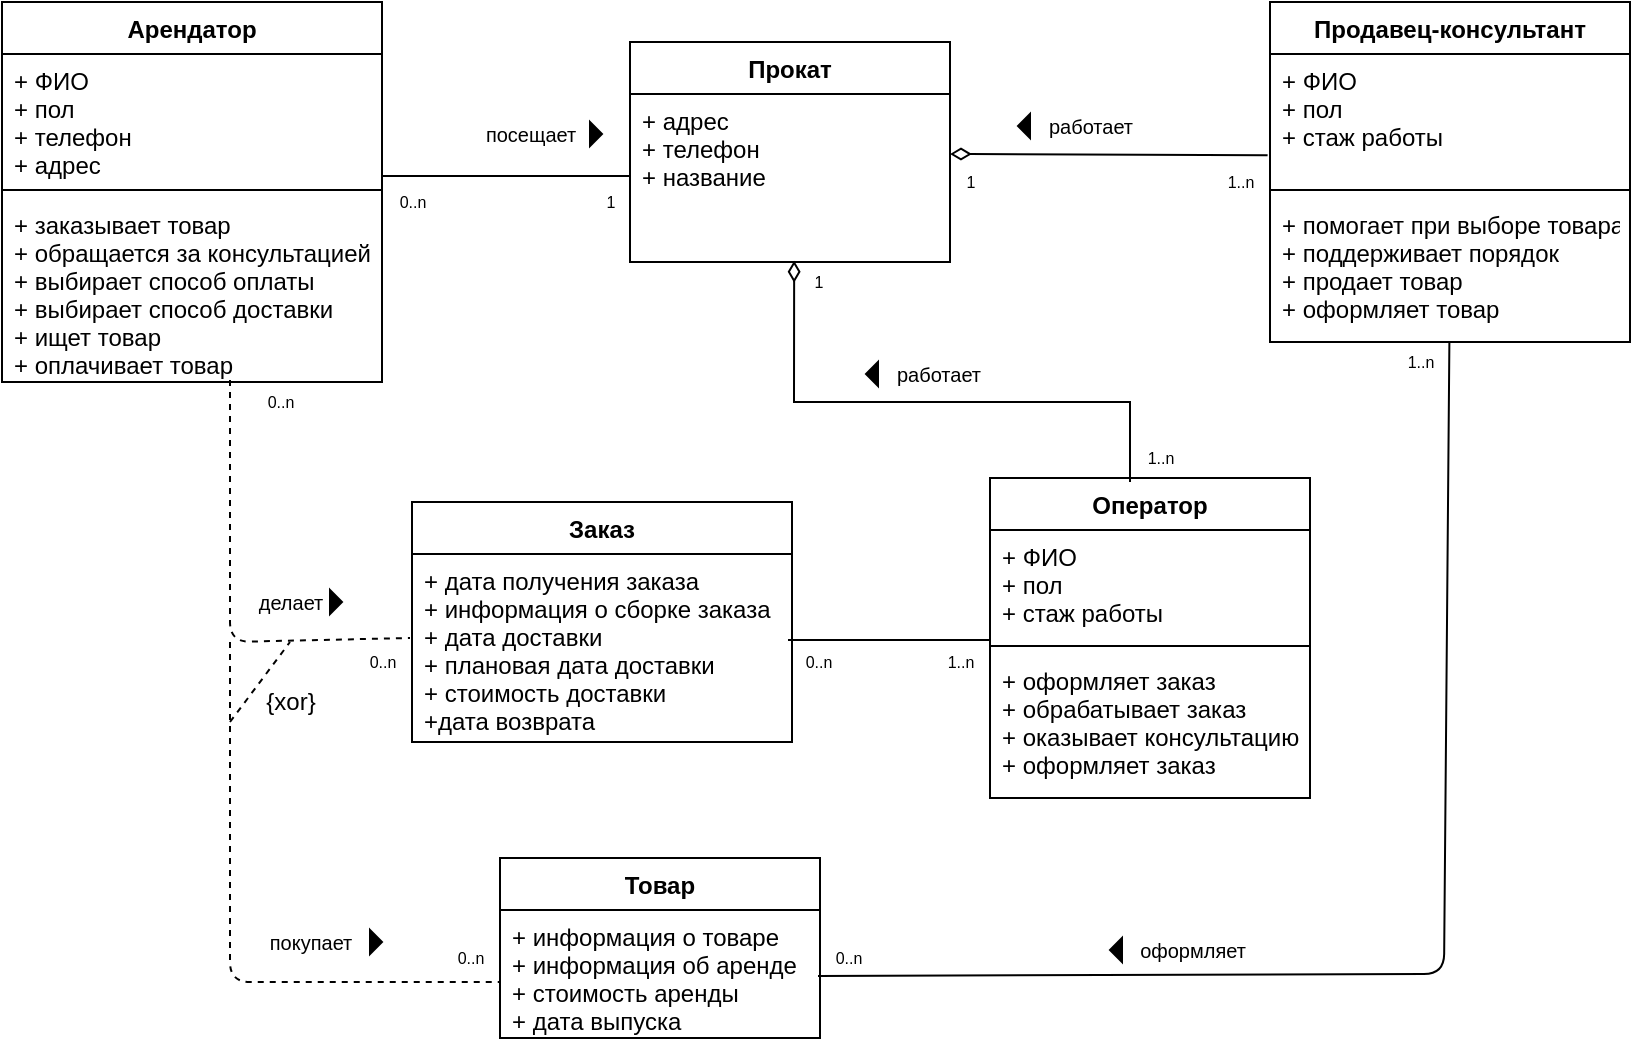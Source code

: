 <mxfile version="14.7.3" type="github">
  <diagram id="e0xcCmvYDdd5LekHM-2G" name="Page-1">
    <mxGraphModel dx="942" dy="558" grid="1" gridSize="10" guides="1" tooltips="1" connect="1" arrows="1" fold="1" page="1" pageScale="1" pageWidth="827" pageHeight="1169" math="0" shadow="0">
      <root>
        <mxCell id="0" />
        <mxCell id="1" parent="0" />
        <mxCell id="TtjdpK1Vxb9fdw-xlZe1-1" value="Арендатор" style="swimlane;fontStyle=1;align=center;verticalAlign=top;childLayout=stackLayout;horizontal=1;startSize=26;horizontalStack=0;resizeParent=1;resizeParentMax=0;resizeLast=0;collapsible=1;marginBottom=0;" parent="1" vertex="1">
          <mxGeometry x="6" y="80" width="190" height="190" as="geometry" />
        </mxCell>
        <mxCell id="TtjdpK1Vxb9fdw-xlZe1-2" value="+ ФИО&#xa;+ пол&#xa;+ телефон &#xa;+ адрес" style="text;strokeColor=none;fillColor=none;align=left;verticalAlign=top;spacingLeft=4;spacingRight=4;overflow=hidden;rotatable=0;points=[[0,0.5],[1,0.5]];portConstraint=eastwest;" parent="TtjdpK1Vxb9fdw-xlZe1-1" vertex="1">
          <mxGeometry y="26" width="190" height="64" as="geometry" />
        </mxCell>
        <mxCell id="TtjdpK1Vxb9fdw-xlZe1-3" value="" style="line;strokeWidth=1;fillColor=none;align=left;verticalAlign=middle;spacingTop=-1;spacingLeft=3;spacingRight=3;rotatable=0;labelPosition=right;points=[];portConstraint=eastwest;" parent="TtjdpK1Vxb9fdw-xlZe1-1" vertex="1">
          <mxGeometry y="90" width="190" height="8" as="geometry" />
        </mxCell>
        <mxCell id="TtjdpK1Vxb9fdw-xlZe1-4" value="+ заказывает товар&#xa;+ обращается за консультацией&#xa;+ выбирает способ оплаты&#xa;+ выбирает способ доставки&#xa;+ ищет товар&#xa;+ оплачивает товар" style="text;strokeColor=none;fillColor=none;align=left;verticalAlign=top;spacingLeft=4;spacingRight=4;overflow=hidden;rotatable=0;points=[[0,0.5],[1,0.5]];portConstraint=eastwest;" parent="TtjdpK1Vxb9fdw-xlZe1-1" vertex="1">
          <mxGeometry y="98" width="190" height="92" as="geometry" />
        </mxCell>
        <mxCell id="TtjdpK1Vxb9fdw-xlZe1-5" value="Прокат" style="swimlane;fontStyle=1;align=center;verticalAlign=top;childLayout=stackLayout;horizontal=1;startSize=26;horizontalStack=0;resizeParent=1;resizeParentMax=0;resizeLast=0;collapsible=1;marginBottom=0;" parent="1" vertex="1">
          <mxGeometry x="320" y="100" width="160" height="110" as="geometry" />
        </mxCell>
        <mxCell id="TtjdpK1Vxb9fdw-xlZe1-6" value="+ адрес&#xa;+ телефон&#xa;+ название" style="text;strokeColor=none;fillColor=none;align=left;verticalAlign=top;spacingLeft=4;spacingRight=4;overflow=hidden;rotatable=0;points=[[0,0.5],[1,0.5]];portConstraint=eastwest;" parent="TtjdpK1Vxb9fdw-xlZe1-5" vertex="1">
          <mxGeometry y="26" width="160" height="84" as="geometry" />
        </mxCell>
        <mxCell id="TtjdpK1Vxb9fdw-xlZe1-11" value="Продавец-консультант" style="swimlane;fontStyle=1;align=center;verticalAlign=top;childLayout=stackLayout;horizontal=1;startSize=26;horizontalStack=0;resizeParent=1;resizeParentMax=0;resizeLast=0;collapsible=1;marginBottom=0;" parent="1" vertex="1">
          <mxGeometry x="640" y="80" width="180" height="170" as="geometry" />
        </mxCell>
        <mxCell id="TtjdpK1Vxb9fdw-xlZe1-12" value="+ ФИО&#xa;+ пол&#xa;+ стаж работы" style="text;strokeColor=none;fillColor=none;align=left;verticalAlign=top;spacingLeft=4;spacingRight=4;overflow=hidden;rotatable=0;points=[[0,0.5],[1,0.5]];portConstraint=eastwest;" parent="TtjdpK1Vxb9fdw-xlZe1-11" vertex="1">
          <mxGeometry y="26" width="180" height="64" as="geometry" />
        </mxCell>
        <mxCell id="TtjdpK1Vxb9fdw-xlZe1-13" value="" style="line;strokeWidth=1;fillColor=none;align=left;verticalAlign=middle;spacingTop=-1;spacingLeft=3;spacingRight=3;rotatable=0;labelPosition=right;points=[];portConstraint=eastwest;" parent="TtjdpK1Vxb9fdw-xlZe1-11" vertex="1">
          <mxGeometry y="90" width="180" height="8" as="geometry" />
        </mxCell>
        <mxCell id="TtjdpK1Vxb9fdw-xlZe1-14" value="+ помогает при выборе товара&#xa;+ поддерживает порядок&#xa;+ продает товар&#xa;+ оформляет товар" style="text;strokeColor=none;fillColor=none;align=left;verticalAlign=top;spacingLeft=4;spacingRight=4;overflow=hidden;rotatable=0;points=[[0,0.5],[1,0.5]];portConstraint=eastwest;" parent="TtjdpK1Vxb9fdw-xlZe1-11" vertex="1">
          <mxGeometry y="98" width="180" height="72" as="geometry" />
        </mxCell>
        <mxCell id="TtjdpK1Vxb9fdw-xlZe1-19" value="" style="triangle;aspect=fixed;fillColor=#000000;fontSize=8;" parent="1" vertex="1">
          <mxGeometry x="300" y="140" width="6" height="12" as="geometry" />
        </mxCell>
        <mxCell id="TtjdpK1Vxb9fdw-xlZe1-25" value="&lt;font style=&quot;font-size: 10px&quot;&gt;посещает&lt;/font&gt;" style="text;html=1;align=center;verticalAlign=middle;resizable=0;points=[];autosize=1;strokeColor=none;fontSize=8;" parent="1" vertex="1">
          <mxGeometry x="240" y="136" width="60" height="20" as="geometry" />
        </mxCell>
        <mxCell id="TtjdpK1Vxb9fdw-xlZe1-26" value="0..n" style="text;html=1;align=center;verticalAlign=middle;resizable=0;points=[];autosize=1;strokeColor=none;fontSize=8;" parent="1" vertex="1">
          <mxGeometry x="196" y="170" width="30" height="20" as="geometry" />
        </mxCell>
        <mxCell id="TtjdpK1Vxb9fdw-xlZe1-27" value="1" style="text;html=1;align=center;verticalAlign=middle;resizable=0;points=[];autosize=1;strokeColor=none;fontSize=8;" parent="1" vertex="1">
          <mxGeometry x="300" y="170" width="20" height="20" as="geometry" />
        </mxCell>
        <mxCell id="TtjdpK1Vxb9fdw-xlZe1-28" value="" style="endArrow=none;startArrow=diamondThin;endFill=0;startFill=0;html=1;verticalAlign=bottom;labelBackgroundColor=none;strokeWidth=1;startSize=8;endSize=8;shadow=0;fontSize=8;align=center;rounded=0;entryX=0.96;entryY=-0.17;entryDx=0;entryDy=0;entryPerimeter=0;" parent="1" target="TtjdpK1Vxb9fdw-xlZe1-36" edge="1">
          <mxGeometry width="160" relative="1" as="geometry">
            <mxPoint x="480" y="156" as="sourcePoint" />
            <mxPoint x="610" y="156" as="targetPoint" />
          </mxGeometry>
        </mxCell>
        <mxCell id="TtjdpK1Vxb9fdw-xlZe1-30" value="" style="triangle;aspect=fixed;fillColor=#000000;fontSize=8;direction=west;" parent="1" vertex="1">
          <mxGeometry x="514" y="136" width="6" height="12" as="geometry" />
        </mxCell>
        <mxCell id="TtjdpK1Vxb9fdw-xlZe1-32" value="&lt;font style=&quot;font-size: 10px&quot;&gt;работает&lt;/font&gt;" style="text;html=1;align=center;verticalAlign=middle;resizable=0;points=[];autosize=1;strokeColor=none;fontSize=8;" parent="1" vertex="1">
          <mxGeometry x="520" y="132" width="60" height="20" as="geometry" />
        </mxCell>
        <mxCell id="TtjdpK1Vxb9fdw-xlZe1-34" value="1" style="text;html=1;align=center;verticalAlign=middle;resizable=0;points=[];autosize=1;strokeColor=none;fontSize=8;" parent="1" vertex="1">
          <mxGeometry x="480" y="160" width="20" height="20" as="geometry" />
        </mxCell>
        <mxCell id="TtjdpK1Vxb9fdw-xlZe1-36" value="1..n" style="text;html=1;align=center;verticalAlign=middle;resizable=0;points=[];autosize=1;strokeColor=none;fontSize=8;" parent="1" vertex="1">
          <mxGeometry x="610" y="160" width="30" height="20" as="geometry" />
        </mxCell>
        <mxCell id="TtjdpK1Vxb9fdw-xlZe1-41" value="Заказ" style="swimlane;fontStyle=1;align=center;verticalAlign=top;childLayout=stackLayout;horizontal=1;startSize=26;horizontalStack=0;resizeParent=1;resizeParentMax=0;resizeLast=0;collapsible=1;marginBottom=0;fontSize=12;" parent="1" vertex="1">
          <mxGeometry x="211" y="330" width="190" height="120" as="geometry" />
        </mxCell>
        <mxCell id="TtjdpK1Vxb9fdw-xlZe1-42" value="+ дата получения заказа&#xa;+ информация о сборке заказа&#xa;+ дата доставки&#xa;+ плановая дата доставки&#xa;+ стоимость доставки&#xa;+дата возврата" style="text;strokeColor=none;fillColor=none;align=left;verticalAlign=top;spacingLeft=4;spacingRight=4;overflow=hidden;rotatable=0;points=[[0,0.5],[1,0.5]];portConstraint=eastwest;" parent="TtjdpK1Vxb9fdw-xlZe1-41" vertex="1">
          <mxGeometry y="26" width="190" height="94" as="geometry" />
        </mxCell>
        <mxCell id="PLTpWuNPg3qXrqT_sEjc-2" value="" style="endArrow=none;html=1;exitX=0;exitY=0.95;exitDx=0;exitDy=0;exitPerimeter=0;" parent="1" source="PLTpWuNPg3qXrqT_sEjc-26" target="TtjdpK1Vxb9fdw-xlZe1-14" edge="1">
          <mxGeometry width="50" height="50" relative="1" as="geometry">
            <mxPoint x="700" y="590" as="sourcePoint" />
            <mxPoint x="700" y="250" as="targetPoint" />
            <Array as="points">
              <mxPoint x="727" y="566" />
            </Array>
          </mxGeometry>
        </mxCell>
        <mxCell id="PLTpWuNPg3qXrqT_sEjc-3" value="" style="triangle;aspect=fixed;fillColor=#000000;fontSize=8;direction=west;" parent="1" vertex="1">
          <mxGeometry x="438" y="260" width="6" height="12" as="geometry" />
        </mxCell>
        <mxCell id="PLTpWuNPg3qXrqT_sEjc-4" value="&lt;font style=&quot;font-size: 10px&quot;&gt;делает&lt;/font&gt;" style="text;html=1;align=center;verticalAlign=middle;resizable=0;points=[];autosize=1;strokeColor=none;fontSize=8;" parent="1" vertex="1">
          <mxGeometry x="125" y="370" width="50" height="20" as="geometry" />
        </mxCell>
        <mxCell id="PLTpWuNPg3qXrqT_sEjc-5" value="" style="triangle;aspect=fixed;fillColor=#000000;fontSize=8;direction=west;" parent="1" vertex="1">
          <mxGeometry x="560" y="548" width="6" height="12" as="geometry" />
        </mxCell>
        <mxCell id="PLTpWuNPg3qXrqT_sEjc-6" value="&lt;font style=&quot;font-size: 10px&quot;&gt;оформляет&lt;/font&gt;" style="text;html=1;align=center;verticalAlign=middle;resizable=0;points=[];autosize=1;strokeColor=none;fontSize=8;" parent="1" vertex="1">
          <mxGeometry x="566" y="544" width="70" height="20" as="geometry" />
        </mxCell>
        <mxCell id="PLTpWuNPg3qXrqT_sEjc-8" value="1..n" style="text;html=1;align=center;verticalAlign=middle;resizable=0;points=[];autosize=1;strokeColor=none;fontSize=8;" parent="1" vertex="1">
          <mxGeometry x="700" y="250" width="30" height="20" as="geometry" />
        </mxCell>
        <mxCell id="PLTpWuNPg3qXrqT_sEjc-9" value="0..n" style="text;html=1;align=center;verticalAlign=middle;resizable=0;points=[];autosize=1;strokeColor=none;fontSize=8;" parent="1" vertex="1">
          <mxGeometry x="130" y="270" width="30" height="20" as="geometry" />
        </mxCell>
        <mxCell id="PLTpWuNPg3qXrqT_sEjc-10" value="0..n" style="text;html=1;align=center;verticalAlign=middle;resizable=0;points=[];autosize=1;strokeColor=none;fontSize=8;" parent="1" vertex="1">
          <mxGeometry x="181" y="400" width="30" height="20" as="geometry" />
        </mxCell>
        <mxCell id="PLTpWuNPg3qXrqT_sEjc-11" value="0..n" style="text;html=1;align=center;verticalAlign=middle;resizable=0;points=[];autosize=1;strokeColor=none;fontSize=8;" parent="1" vertex="1">
          <mxGeometry x="399" y="400" width="30" height="20" as="geometry" />
        </mxCell>
        <mxCell id="PLTpWuNPg3qXrqT_sEjc-14" value="" style="endArrow=none;dashed=1;html=1;" parent="1" edge="1">
          <mxGeometry width="50" height="50" relative="1" as="geometry">
            <mxPoint x="120" y="269" as="sourcePoint" />
            <mxPoint x="210" y="398" as="targetPoint" />
            <Array as="points">
              <mxPoint x="120" y="400" />
            </Array>
          </mxGeometry>
        </mxCell>
        <mxCell id="PLTpWuNPg3qXrqT_sEjc-15" value="Товар" style="swimlane;fontStyle=1;align=center;verticalAlign=top;childLayout=stackLayout;horizontal=1;startSize=26;horizontalStack=0;resizeParent=1;resizeParentMax=0;resizeLast=0;collapsible=1;marginBottom=0;" parent="1" vertex="1">
          <mxGeometry x="255" y="508" width="160" height="90" as="geometry" />
        </mxCell>
        <mxCell id="PLTpWuNPg3qXrqT_sEjc-16" value="+ информация о товаре&#xa;+ информация об аренде&#xa;+ стоимость аренды&#xa;+ дата выпуска" style="text;strokeColor=none;fillColor=none;align=left;verticalAlign=top;spacingLeft=4;spacingRight=4;overflow=hidden;rotatable=0;points=[[0,0.5],[1,0.5]];portConstraint=eastwest;" parent="PLTpWuNPg3qXrqT_sEjc-15" vertex="1">
          <mxGeometry y="26" width="160" height="64" as="geometry" />
        </mxCell>
        <mxCell id="PLTpWuNPg3qXrqT_sEjc-19" value="" style="endArrow=none;dashed=1;html=1;endSize=0;" parent="1" edge="1">
          <mxGeometry width="50" height="50" relative="1" as="geometry">
            <mxPoint x="120" y="400" as="sourcePoint" />
            <mxPoint x="255" y="570" as="targetPoint" />
            <Array as="points">
              <mxPoint x="120" y="570" />
            </Array>
          </mxGeometry>
        </mxCell>
        <mxCell id="PLTpWuNPg3qXrqT_sEjc-20" value="" style="endArrow=none;dashed=1;html=1;" parent="1" edge="1">
          <mxGeometry width="50" height="50" relative="1" as="geometry">
            <mxPoint x="120" y="440" as="sourcePoint" />
            <mxPoint x="150" y="400" as="targetPoint" />
          </mxGeometry>
        </mxCell>
        <mxCell id="PLTpWuNPg3qXrqT_sEjc-21" value="{xor}" style="text;html=1;align=center;verticalAlign=middle;resizable=0;points=[];autosize=1;strokeColor=none;" parent="1" vertex="1">
          <mxGeometry x="130" y="420" width="40" height="20" as="geometry" />
        </mxCell>
        <mxCell id="PLTpWuNPg3qXrqT_sEjc-22" value="" style="triangle;aspect=fixed;fillColor=#000000;fontSize=8;" parent="1" vertex="1">
          <mxGeometry x="190" y="544" width="6" height="12" as="geometry" />
        </mxCell>
        <mxCell id="PLTpWuNPg3qXrqT_sEjc-23" value="&lt;font style=&quot;font-size: 10px&quot;&gt;покупает&lt;/font&gt;" style="text;html=1;align=center;verticalAlign=middle;resizable=0;points=[];autosize=1;strokeColor=none;fontSize=8;" parent="1" vertex="1">
          <mxGeometry x="130" y="540" width="60" height="20" as="geometry" />
        </mxCell>
        <mxCell id="PLTpWuNPg3qXrqT_sEjc-24" value="0..n" style="text;html=1;align=center;verticalAlign=middle;resizable=0;points=[];autosize=1;strokeColor=none;fontSize=8;" parent="1" vertex="1">
          <mxGeometry x="225" y="548" width="30" height="20" as="geometry" />
        </mxCell>
        <mxCell id="PLTpWuNPg3qXrqT_sEjc-26" value="0..n" style="text;html=1;align=center;verticalAlign=middle;resizable=0;points=[];autosize=1;strokeColor=none;fontSize=8;" parent="1" vertex="1">
          <mxGeometry x="414" y="548" width="30" height="20" as="geometry" />
        </mxCell>
        <mxCell id="nrKsuJoveC5pMPnF76qd-7" value="Оператор" style="swimlane;fontStyle=1;align=center;verticalAlign=top;childLayout=stackLayout;horizontal=1;startSize=26;horizontalStack=0;resizeParent=1;resizeParentMax=0;resizeLast=0;collapsible=1;marginBottom=0;" parent="1" vertex="1">
          <mxGeometry x="500" y="318" width="160" height="160" as="geometry" />
        </mxCell>
        <mxCell id="nrKsuJoveC5pMPnF76qd-8" value="+ ФИО &#xa;+ пол &#xa;+ стаж работы &#xa;&#xa;" style="text;strokeColor=none;fillColor=none;align=left;verticalAlign=top;spacingLeft=4;spacingRight=4;overflow=hidden;rotatable=0;points=[[0,0.5],[1,0.5]];portConstraint=eastwest;" parent="nrKsuJoveC5pMPnF76qd-7" vertex="1">
          <mxGeometry y="26" width="160" height="54" as="geometry" />
        </mxCell>
        <mxCell id="nrKsuJoveC5pMPnF76qd-9" value="" style="line;strokeWidth=1;fillColor=none;align=left;verticalAlign=middle;spacingTop=-1;spacingLeft=3;spacingRight=3;rotatable=0;labelPosition=right;points=[];portConstraint=eastwest;" parent="nrKsuJoveC5pMPnF76qd-7" vertex="1">
          <mxGeometry y="80" width="160" height="8" as="geometry" />
        </mxCell>
        <mxCell id="nrKsuJoveC5pMPnF76qd-10" value="+ оформляет заказ &#xa;+ обрабатывает заказ &#xa;+ оказывает консультацию &#xa;+ оформляет заказ" style="text;strokeColor=none;fillColor=none;align=left;verticalAlign=top;spacingLeft=4;spacingRight=4;overflow=hidden;rotatable=0;points=[[0,0.5],[1,0.5]];portConstraint=eastwest;" parent="nrKsuJoveC5pMPnF76qd-7" vertex="1">
          <mxGeometry y="88" width="160" height="72" as="geometry" />
        </mxCell>
        <mxCell id="nrKsuJoveC5pMPnF76qd-11" value="" style="endArrow=none;html=1;exitX=1.002;exitY=0.953;exitDx=0;exitDy=0;exitPerimeter=0;" parent="1" source="TtjdpK1Vxb9fdw-xlZe1-2" edge="1">
          <mxGeometry width="50" height="50" relative="1" as="geometry">
            <mxPoint x="240" y="210" as="sourcePoint" />
            <mxPoint x="320" y="167" as="targetPoint" />
          </mxGeometry>
        </mxCell>
        <mxCell id="nrKsuJoveC5pMPnF76qd-12" value="" style="endArrow=none;html=1;" parent="1" edge="1">
          <mxGeometry width="50" height="50" relative="1" as="geometry">
            <mxPoint x="399" y="399" as="sourcePoint" />
            <mxPoint x="500" y="399" as="targetPoint" />
          </mxGeometry>
        </mxCell>
        <mxCell id="nrKsuJoveC5pMPnF76qd-13" value="1..n" style="text;html=1;align=center;verticalAlign=middle;resizable=0;points=[];autosize=1;strokeColor=none;fontSize=8;" parent="1" vertex="1">
          <mxGeometry x="470" y="400" width="30" height="20" as="geometry" />
        </mxCell>
        <mxCell id="nrKsuJoveC5pMPnF76qd-14" value="" style="endArrow=none;startArrow=diamondThin;endFill=0;startFill=0;html=1;verticalAlign=bottom;labelBackgroundColor=none;strokeWidth=1;startSize=8;endSize=8;shadow=0;fontSize=8;align=center;rounded=0;exitX=0.513;exitY=0.993;exitDx=0;exitDy=0;exitPerimeter=0;" parent="1" source="TtjdpK1Vxb9fdw-xlZe1-6" edge="1">
          <mxGeometry width="160" relative="1" as="geometry">
            <mxPoint x="410.6" y="270" as="sourcePoint" />
            <mxPoint x="570" y="320" as="targetPoint" />
            <Array as="points">
              <mxPoint x="402" y="280" />
              <mxPoint x="570" y="280" />
            </Array>
          </mxGeometry>
        </mxCell>
        <mxCell id="nrKsuJoveC5pMPnF76qd-15" value="&lt;font style=&quot;font-size: 10px&quot;&gt;&lt;font style=&quot;vertical-align: inherit&quot;&gt;&lt;font style=&quot;vertical-align: inherit&quot;&gt;работает&lt;/font&gt;&lt;/font&gt;&lt;/font&gt;" style="text;html=1;align=center;verticalAlign=middle;resizable=0;points=[];autosize=1;strokeColor=none;fontSize=8;" parent="1" vertex="1">
          <mxGeometry x="444" y="256" width="60" height="20" as="geometry" />
        </mxCell>
        <mxCell id="nrKsuJoveC5pMPnF76qd-16" value="1" style="text;html=1;align=center;verticalAlign=middle;resizable=0;points=[];autosize=1;strokeColor=none;fontSize=8;" parent="1" vertex="1">
          <mxGeometry x="404" y="210" width="20" height="20" as="geometry" />
        </mxCell>
        <mxCell id="nrKsuJoveC5pMPnF76qd-17" value="1..n" style="text;html=1;align=center;verticalAlign=middle;resizable=0;points=[];autosize=1;strokeColor=none;fontSize=8;" parent="1" vertex="1">
          <mxGeometry x="570" y="298" width="30" height="20" as="geometry" />
        </mxCell>
        <mxCell id="-7OwyvMqQKjzLkI9JtXx-1" value="" style="triangle;aspect=fixed;fillColor=#000000;fontSize=8;" parent="1" vertex="1">
          <mxGeometry x="170" y="374" width="6" height="12" as="geometry" />
        </mxCell>
      </root>
    </mxGraphModel>
  </diagram>
</mxfile>
